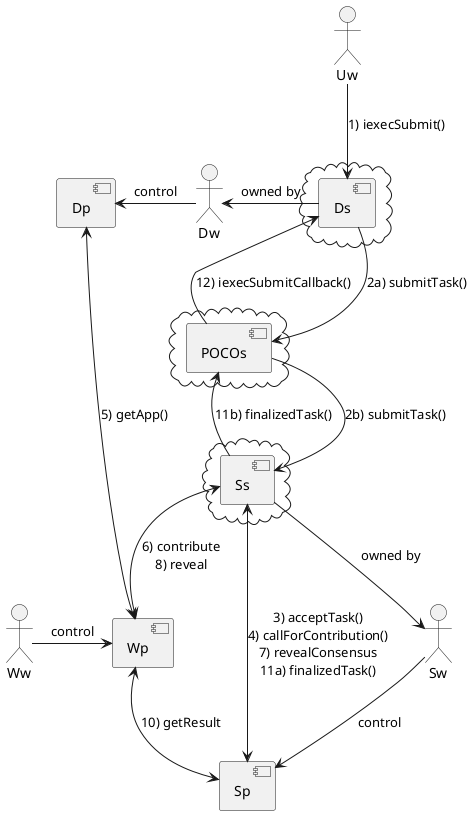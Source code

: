 @startuml


:Uw:

:Dw:
cloud {
  [Ds]
}
component [Ds]
component [Dp]

:Sw:
cloud {
  [Ss]
}

component [Ss]
component [Sp]

:Ww:
component [Wp]

cloud {
  [POCOs]
}
component [POCOs]




Uw -down-> [Ds]: 1) iexecSubmit()
Dw <-right- [Ds]:owned by
Dw -left-> Dp : control
Sw <-up- [Ss]:owned by
Sw -down-> [Sp]: control

[Ds] -down-> [POCOs]: 2a) submitTask()
[Ds] <-down- [POCOs]: 12) iexecSubmitCallback()
[POCOs] -down-> [Ss]:  2b) submitTask()
[POCOs] <-down- [Ss]:  11b) finalizedTask()
[Sp] <-up-> [Ss]: 3) acceptTask()\n4) callForContribution()\n7) revealConsensus\n11a) finalizedTask()
[Wp] <-up-> [Ss]: 6) contribute\n8) reveal

[Ww] -right-> [Wp] : control

[Wp] <-up-> [Dp]: 5) getApp()

[Wp] <-right-> [Sp]:10) getResult

'missing link :  [Dp] <-> [Wp] . add mannualy on img because i do not succeed to layout it



@enduml